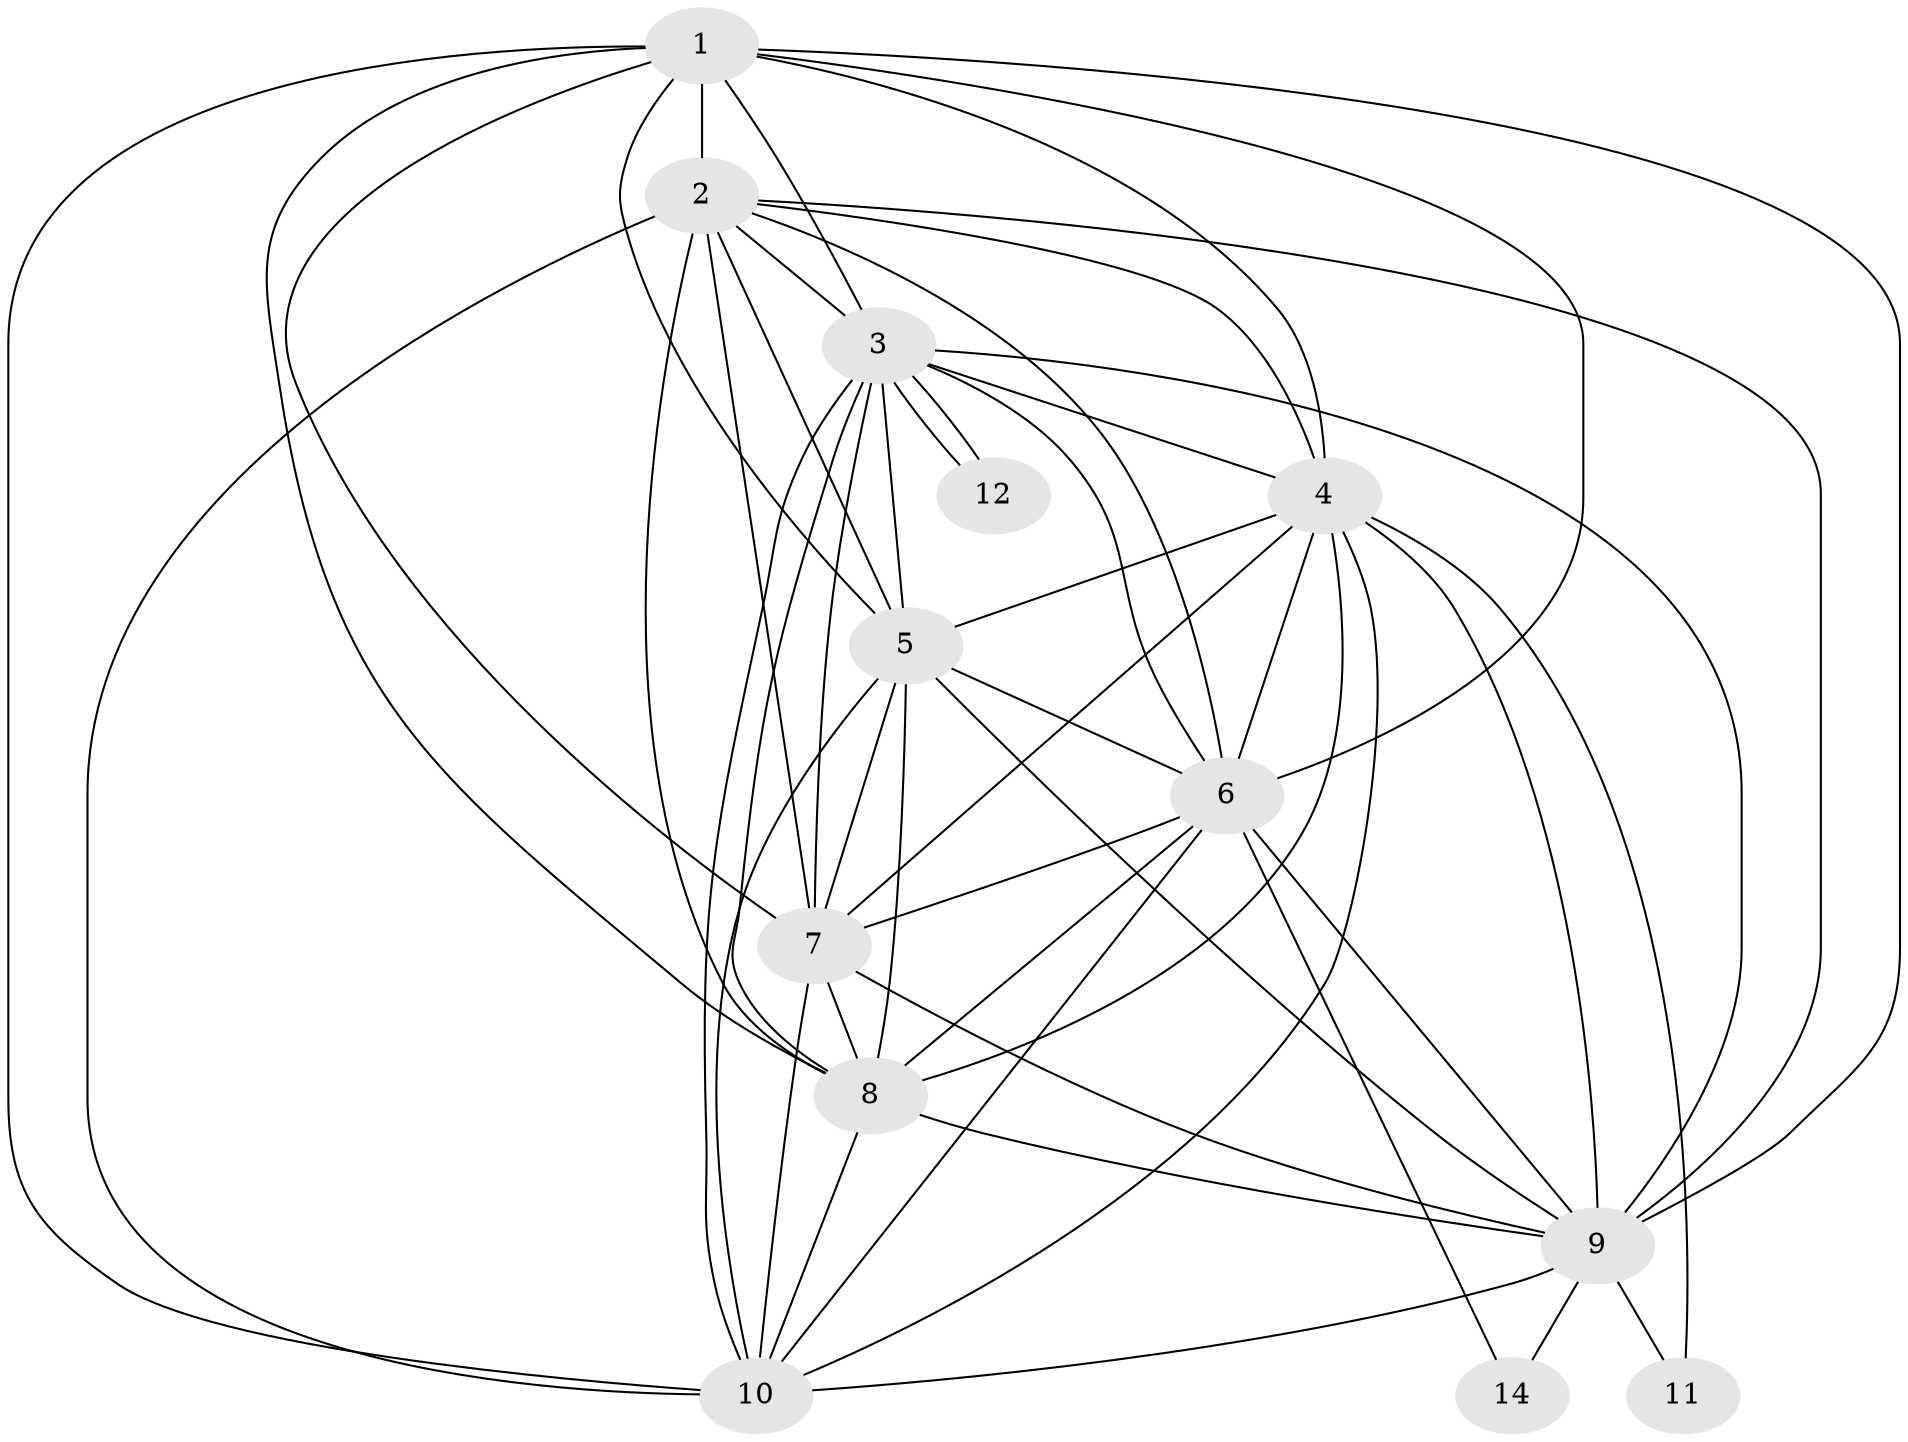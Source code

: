// Generated by graph-tools (version 1.1) at 2025/46/02/15/25 05:46:28]
// undirected, 13 vertices, 51 edges
graph export_dot {
graph [start="1"]
  node [color=gray90,style=filled];
  1;
  2;
  3 [super="+13+20"];
  4 [super="+15+18"];
  5;
  6 [super="+19+20"];
  7 [super="+17"];
  8;
  9 [super="+13+17"];
  10 [super="+16"];
  11 [super="+16"];
  12 [super="+19"];
  14 [super="+15+18"];
  1 -- 2;
  1 -- 3;
  1 -- 4;
  1 -- 5;
  1 -- 6;
  1 -- 7;
  1 -- 8;
  1 -- 9;
  1 -- 10;
  2 -- 3;
  2 -- 4;
  2 -- 5;
  2 -- 6;
  2 -- 7;
  2 -- 8;
  2 -- 9;
  2 -- 10;
  3 -- 4;
  3 -- 5;
  3 -- 6;
  3 -- 7;
  3 -- 8;
  3 -- 9;
  3 -- 10;
  3 -- 12;
  3 -- 12;
  4 -- 5;
  4 -- 6;
  4 -- 7;
  4 -- 8;
  4 -- 9;
  4 -- 10;
  4 -- 11;
  5 -- 6;
  5 -- 7;
  5 -- 8;
  5 -- 9;
  5 -- 10;
  6 -- 7;
  6 -- 8;
  6 -- 9;
  6 -- 10;
  6 -- 14;
  7 -- 8;
  7 -- 9;
  7 -- 10;
  8 -- 9;
  8 -- 10;
  9 -- 10;
  9 -- 11;
  9 -- 14;
}
